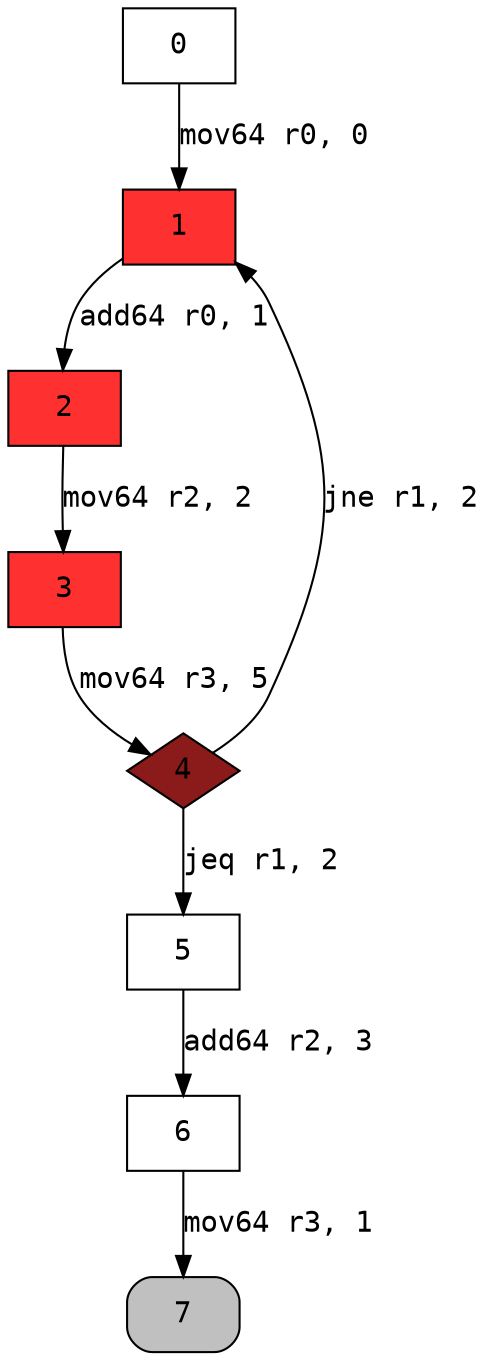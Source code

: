 digraph cfg { 
node [fontname="monospace"];
node [shape=box];
edge [fontname="monospace"];
  0 -> 1 [label="mov64 r0, 0"];
  1 -> 2 [label="add64 r0, 1"];
  2 -> 3 [label="mov64 r2, 2"];
  3 -> 4 [label="mov64 r3, 5"];
  4 -> 5 [label="jeq r1, 2"];
  4 -> 1 [label="jne r1, 2"];
  5 -> 6 [label="add64 r2, 3"];
  6 -> 7 [label="mov64 r3, 1"];
1 [style=filled,fillcolor=firebrick1];
2 [style=filled,fillcolor=firebrick1];
3 [style=filled,fillcolor=firebrick1];
4 [shape=diamond,style=filled,fillcolor=firebrick4];
7 [style="rounded,filled",fillcolor=grey];
}